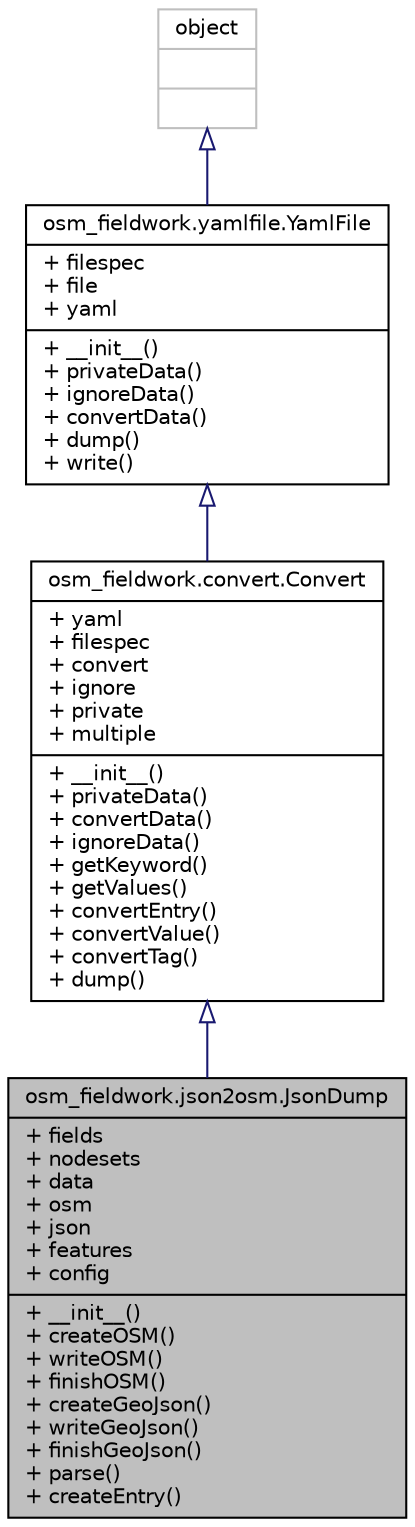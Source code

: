digraph "osm_fieldwork.json2osm.JsonDump"
{
 // LATEX_PDF_SIZE
  edge [fontname="Helvetica",fontsize="10",labelfontname="Helvetica",labelfontsize="10"];
  node [fontname="Helvetica",fontsize="10",shape=record];
  Node1 [label="{osm_fieldwork.json2osm.JsonDump\n|+ fields\l+ nodesets\l+ data\l+ osm\l+ json\l+ features\l+ config\l|+ __init__()\l+ createOSM()\l+ writeOSM()\l+ finishOSM()\l+ createGeoJson()\l+ writeGeoJson()\l+ finishGeoJson()\l+ parse()\l+ createEntry()\l}",height=0.2,width=0.4,color="black", fillcolor="grey75", style="filled", fontcolor="black",tooltip=" "];
  Node2 -> Node1 [dir="back",color="midnightblue",fontsize="10",style="solid",arrowtail="onormal",fontname="Helvetica"];
  Node2 [label="{osm_fieldwork.convert.Convert\n|+ yaml\l+ filespec\l+ convert\l+ ignore\l+ private\l+ multiple\l|+ __init__()\l+ privateData()\l+ convertData()\l+ ignoreData()\l+ getKeyword()\l+ getValues()\l+ convertEntry()\l+ convertValue()\l+ convertTag()\l+ dump()\l}",height=0.2,width=0.4,color="black", fillcolor="white", style="filled",URL="$classosm__fieldwork_1_1convert_1_1Convert.html",tooltip=" "];
  Node3 -> Node2 [dir="back",color="midnightblue",fontsize="10",style="solid",arrowtail="onormal",fontname="Helvetica"];
  Node3 [label="{osm_fieldwork.yamlfile.YamlFile\n|+ filespec\l+ file\l+ yaml\l|+ __init__()\l+ privateData()\l+ ignoreData()\l+ convertData()\l+ dump()\l+ write()\l}",height=0.2,width=0.4,color="black", fillcolor="white", style="filled",URL="$classosm__fieldwork_1_1yamlfile_1_1YamlFile.html",tooltip=" "];
  Node4 -> Node3 [dir="back",color="midnightblue",fontsize="10",style="solid",arrowtail="onormal",fontname="Helvetica"];
  Node4 [label="{object\n||}",height=0.2,width=0.4,color="grey75", fillcolor="white", style="filled",tooltip=" "];
}
